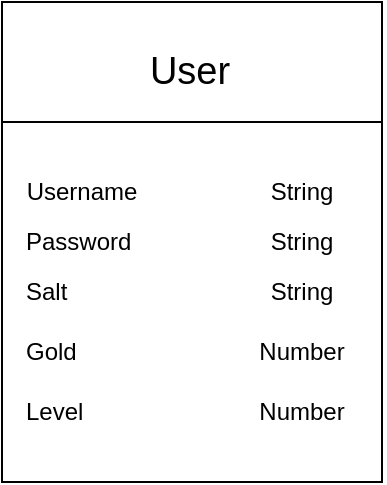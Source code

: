 <mxfile version="21.3.2" type="github">
  <diagram name="Page-1" id="F3WXW_nT9SOdncS3U9ZT">
    <mxGraphModel dx="880" dy="476" grid="1" gridSize="10" guides="1" tooltips="1" connect="1" arrows="1" fold="1" page="1" pageScale="1" pageWidth="827" pageHeight="1169" math="0" shadow="0">
      <root>
        <mxCell id="0" />
        <mxCell id="1" parent="0" />
        <mxCell id="wMrae9KU5oc7sid9US3p-1" value="" style="rounded=1;whiteSpace=wrap;html=1;" vertex="1" parent="1">
          <mxGeometry x="320" y="70" width="190" height="240" as="geometry" />
        </mxCell>
        <mxCell id="wMrae9KU5oc7sid9US3p-5" value="" style="endArrow=none;html=1;rounded=0;entryX=1;entryY=0.25;entryDx=0;entryDy=0;exitX=0;exitY=0.25;exitDx=0;exitDy=0;" edge="1" parent="1" source="wMrae9KU5oc7sid9US3p-1" target="wMrae9KU5oc7sid9US3p-1">
          <mxGeometry width="50" height="50" relative="1" as="geometry">
            <mxPoint x="390" y="270" as="sourcePoint" />
            <mxPoint x="440" y="220" as="targetPoint" />
          </mxGeometry>
        </mxCell>
        <mxCell id="wMrae9KU5oc7sid9US3p-7" value="" style="rounded=0;whiteSpace=wrap;html=1;" vertex="1" parent="1">
          <mxGeometry x="320" y="70" width="190" height="240" as="geometry" />
        </mxCell>
        <mxCell id="wMrae9KU5oc7sid9US3p-6" value="&lt;font style=&quot;font-size: 19px;&quot;&gt;User&lt;/font&gt;" style="text;html=1;strokeColor=none;fillColor=none;align=center;verticalAlign=middle;whiteSpace=wrap;rounded=0;" vertex="1" parent="1">
          <mxGeometry x="369" y="90" width="90" height="30" as="geometry" />
        </mxCell>
        <mxCell id="wMrae9KU5oc7sid9US3p-9" value="" style="endArrow=none;html=1;rounded=0;entryX=1;entryY=0.25;entryDx=0;entryDy=0;exitX=0;exitY=0.25;exitDx=0;exitDy=0;" edge="1" parent="1" source="wMrae9KU5oc7sid9US3p-7" target="wMrae9KU5oc7sid9US3p-7">
          <mxGeometry width="50" height="50" relative="1" as="geometry">
            <mxPoint x="390" y="270" as="sourcePoint" />
            <mxPoint x="440" y="220" as="targetPoint" />
          </mxGeometry>
        </mxCell>
        <mxCell id="wMrae9KU5oc7sid9US3p-10" value="Username" style="text;html=1;strokeColor=none;fillColor=none;align=center;verticalAlign=middle;whiteSpace=wrap;rounded=0;" vertex="1" parent="1">
          <mxGeometry x="330" y="150" width="60" height="30" as="geometry" />
        </mxCell>
        <mxCell id="wMrae9KU5oc7sid9US3p-11" value="String" style="text;html=1;strokeColor=none;fillColor=none;align=center;verticalAlign=middle;whiteSpace=wrap;rounded=0;" vertex="1" parent="1">
          <mxGeometry x="440" y="150" width="60" height="30" as="geometry" />
        </mxCell>
        <mxCell id="wMrae9KU5oc7sid9US3p-12" value="Password" style="text;html=1;strokeColor=none;fillColor=none;align=left;verticalAlign=middle;whiteSpace=wrap;rounded=0;" vertex="1" parent="1">
          <mxGeometry x="330" y="175" width="60" height="30" as="geometry" />
        </mxCell>
        <mxCell id="wMrae9KU5oc7sid9US3p-13" value="String" style="text;html=1;strokeColor=none;fillColor=none;align=center;verticalAlign=middle;whiteSpace=wrap;rounded=0;" vertex="1" parent="1">
          <mxGeometry x="440" y="175" width="60" height="30" as="geometry" />
        </mxCell>
        <mxCell id="wMrae9KU5oc7sid9US3p-14" value="Salt" style="text;html=1;strokeColor=none;fillColor=none;align=left;verticalAlign=middle;whiteSpace=wrap;rounded=0;" vertex="1" parent="1">
          <mxGeometry x="330" y="200" width="60" height="30" as="geometry" />
        </mxCell>
        <mxCell id="wMrae9KU5oc7sid9US3p-15" value="String" style="text;html=1;strokeColor=none;fillColor=none;align=center;verticalAlign=middle;whiteSpace=wrap;rounded=0;" vertex="1" parent="1">
          <mxGeometry x="440" y="200" width="60" height="30" as="geometry" />
        </mxCell>
        <mxCell id="wMrae9KU5oc7sid9US3p-16" value="Gold" style="text;html=1;strokeColor=none;fillColor=none;align=left;verticalAlign=middle;whiteSpace=wrap;rounded=0;" vertex="1" parent="1">
          <mxGeometry x="330" y="230" width="60" height="30" as="geometry" />
        </mxCell>
        <mxCell id="wMrae9KU5oc7sid9US3p-17" value="Number" style="text;html=1;strokeColor=none;fillColor=none;align=center;verticalAlign=middle;whiteSpace=wrap;rounded=0;" vertex="1" parent="1">
          <mxGeometry x="440" y="230" width="60" height="30" as="geometry" />
        </mxCell>
        <mxCell id="wMrae9KU5oc7sid9US3p-18" value="Level" style="text;html=1;strokeColor=none;fillColor=none;align=left;verticalAlign=middle;whiteSpace=wrap;rounded=0;" vertex="1" parent="1">
          <mxGeometry x="330" y="260" width="60" height="30" as="geometry" />
        </mxCell>
        <mxCell id="wMrae9KU5oc7sid9US3p-19" value="Number" style="text;html=1;strokeColor=none;fillColor=none;align=center;verticalAlign=middle;whiteSpace=wrap;rounded=0;" vertex="1" parent="1">
          <mxGeometry x="440" y="260" width="60" height="30" as="geometry" />
        </mxCell>
      </root>
    </mxGraphModel>
  </diagram>
</mxfile>
